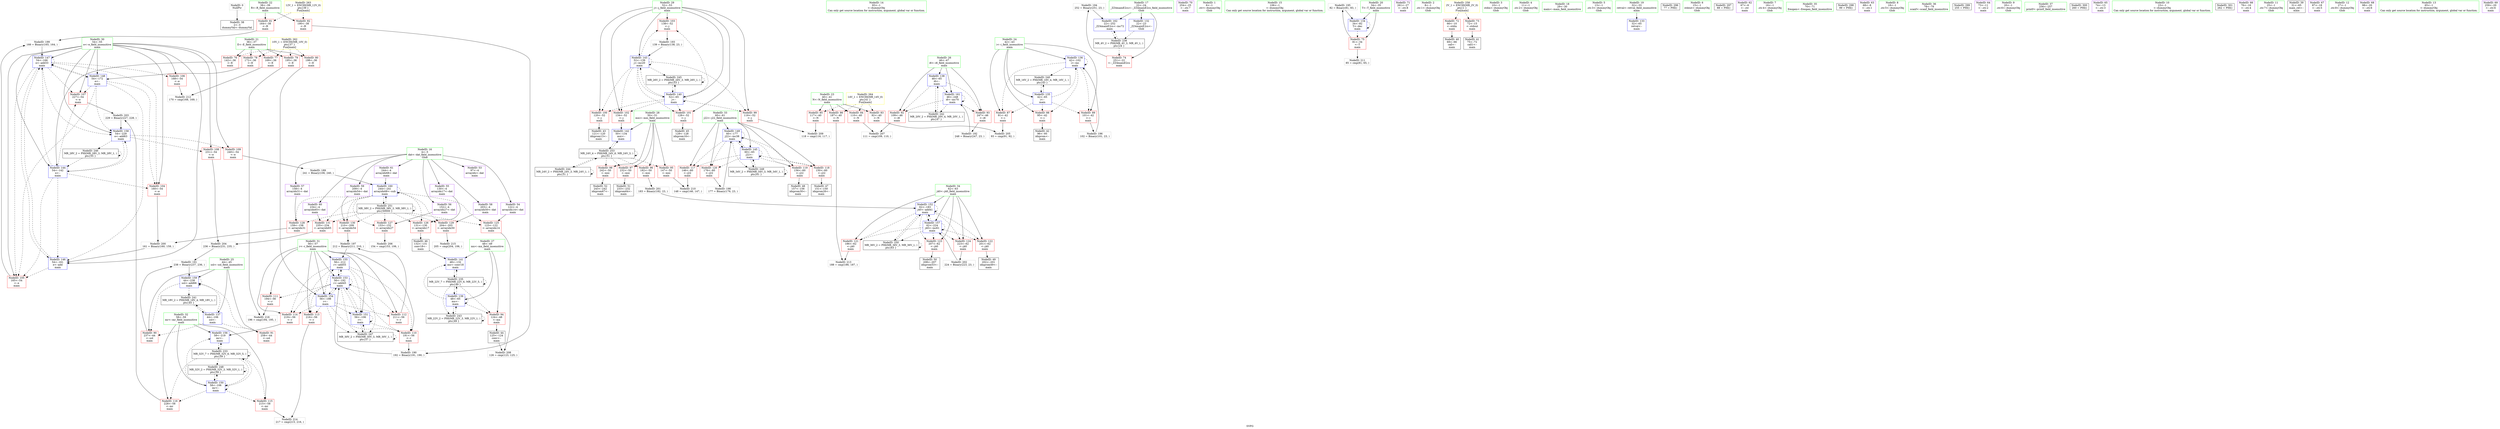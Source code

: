 digraph "SVFG" {
	label="SVFG";

	Node0x557d52752870 [shape=record,color=grey,label="{NodeID: 0\nNullPtr}"];
	Node0x557d52752870 -> Node0x557d52778510[style=solid];
	Node0x557d5279ae10 [shape=record,color=yellow,style=double,label="{NodeID: 263\n12V_1 = ENCHI(MR_12V_0)\npts\{39 \}\nFun[main]}"];
	Node0x557d5279ae10 -> Node0x557d5277b810[style=dashed];
	Node0x557d5279ae10 -> Node0x557d5277b8e0[style=dashed];
	Node0x557d52778df0 [shape=record,color=red,label="{NodeID: 97\n232\<--50\n\<--mxi\nmain\n}"];
	Node0x557d52778df0 -> Node0x557d52779fb0[style=solid];
	Node0x557d52755c10 [shape=record,color=green,label="{NodeID: 14\n83\<--1\n\<--dummyObj\nCan only get source location for instruction, argument, global var or function.}"];
	Node0x557d5277c800 [shape=record,color=grey,label="{NodeID: 194\n252 = Binary(251, 23, )\n}"];
	Node0x557d5277c800 -> Node0x557d52780a30[style=solid];
	Node0x557d52779950 [shape=record,color=red,label="{NodeID: 111\n194\<--56\n\<--r\nmain\n}"];
	Node0x557d52779950 -> Node0x557d52785720[style=solid];
	Node0x557d52757390 [shape=record,color=green,label="{NodeID: 28\n50\<--51\nmxi\<--mxi_field_insensitive\nmain\n}"];
	Node0x557d52757390 -> Node0x557d5277c370[style=solid];
	Node0x557d52757390 -> Node0x557d52778d20[style=solid];
	Node0x557d52757390 -> Node0x557d52778df0[style=solid];
	Node0x557d52757390 -> Node0x557d52778ec0[style=solid];
	Node0x557d52757390 -> Node0x557d5277f9f0[style=solid];
	Node0x557d52784b20 [shape=record,color=grey,label="{NodeID: 208\n126 = cmp(123, 125, )\n}"];
	Node0x557d5277ebf0 [shape=record,color=red,label="{NodeID: 125\n123\<--122\n\<--arrayidx14\nmain\n}"];
	Node0x557d5277ebf0 -> Node0x557d52784b20[style=solid];
	Node0x557d52778840 [shape=record,color=black,label="{NodeID: 42\n96\<--95\nidxprom\<--\nmain\n}"];
	Node0x557d5277f780 [shape=record,color=blue,label="{NodeID: 139\n48\<--65\nmx\<--\nmain\n}"];
	Node0x557d5277f780 -> Node0x557d5277c2a0[style=dashed];
	Node0x557d5277f780 -> Node0x557d5277f780[style=dashed];
	Node0x557d5277f780 -> Node0x557d5277f920[style=dashed];
	Node0x557d5277f780 -> Node0x557d52793080[style=dashed];
	Node0x557d5277f780 -> Node0x557d52795470[style=dashed];
	Node0x557d5277a3c0 [shape=record,color=purple,label="{NodeID: 56\n152\<--4\narrayidx27\<--dat\nmain\n}"];
	Node0x557d5277a3c0 -> Node0x557d5277ed90[style=solid];
	Node0x557d527802e0 [shape=record,color=blue,label="{NodeID: 153\n56\<--192\nr\<--add45\nmain\n}"];
	Node0x557d527802e0 -> Node0x557d52779880[style=dashed];
	Node0x557d527802e0 -> Node0x557d52779950[style=dashed];
	Node0x557d527802e0 -> Node0x557d52779a20[style=dashed];
	Node0x557d527802e0 -> Node0x557d52779af0[style=dashed];
	Node0x557d527802e0 -> Node0x557d52779bc0[style=dashed];
	Node0x557d527802e0 -> Node0x557d52780140[style=dashed];
	Node0x557d527802e0 -> Node0x557d527802e0[style=dashed];
	Node0x557d527802e0 -> Node0x557d527803b0[style=dashed];
	Node0x557d527802e0 -> Node0x557d52780480[style=dashed];
	Node0x557d527802e0 -> Node0x557d52796870[style=dashed];
	Node0x557d5277af20 [shape=record,color=purple,label="{NodeID: 70\n254\<--25\n\<--.str.7\nmain\n}"];
	Node0x557d52797770 [shape=record,color=black,label="{NodeID: 250\nMR_36V_2 = PHI(MR_36V_3, MR_36V_1, )\npts\{63 \}\n}"];
	Node0x557d52797770 -> Node0x557d52780210[style=dashed];
	Node0x557d52797770 -> Node0x557d52797770[style=dashed];
	Node0x557d5277ba80 [shape=record,color=red,label="{NodeID: 84\n110\<--40\n\<--N\nmain\n}"];
	Node0x557d5277ba80 -> Node0x557d527849a0[style=solid];
	Node0x557d52773740 [shape=record,color=green,label="{NodeID: 1\n6\<--1\n.str\<--dummyObj\nGlob }"];
	Node0x557d5279aef0 [shape=record,color=yellow,style=double,label="{NodeID: 264\n14V_1 = ENCHI(MR_14V_0)\npts\{41 \}\nFun[main]}"];
	Node0x557d5279aef0 -> Node0x557d5277b9b0[style=dashed];
	Node0x557d5279aef0 -> Node0x557d5277ba80[style=dashed];
	Node0x557d5279aef0 -> Node0x557d5277bb50[style=dashed];
	Node0x557d5279aef0 -> Node0x557d5277bc20[style=dashed];
	Node0x557d52778ec0 [shape=record,color=red,label="{NodeID: 98\n242\<--50\n\<--mxi\nmain\n}"];
	Node0x557d52778ec0 -> Node0x557d5277a080[style=solid];
	Node0x557d52755ce0 [shape=record,color=green,label="{NodeID: 15\n106\<--1\n\<--dummyObj\nCan only get source location for instruction, argument, global var or function.}"];
	Node0x557d5277c980 [shape=record,color=grey,label="{NodeID: 195\n82 = Binary(81, 83, )\n}"];
	Node0x557d5277c980 -> Node0x557d5277f370[style=solid];
	Node0x557d52779a20 [shape=record,color=red,label="{NodeID: 112\n211\<--56\n\<--r\nmain\n}"];
	Node0x557d52779a20 -> Node0x557d5277cc80[style=solid];
	Node0x557d52757460 [shape=record,color=green,label="{NodeID: 29\n52\<--53\nj\<--j_field_insensitive\nmain\n}"];
	Node0x557d52757460 -> Node0x557d52778f90[style=solid];
	Node0x557d52757460 -> Node0x557d52779060[style=solid];
	Node0x557d52757460 -> Node0x557d52779130[style=solid];
	Node0x557d52757460 -> Node0x557d52779200[style=solid];
	Node0x557d52757460 -> Node0x557d527792d0[style=solid];
	Node0x557d52757460 -> Node0x557d5277f850[style=solid];
	Node0x557d52757460 -> Node0x557d5277fac0[style=solid];
	Node0x557d52784ca0 [shape=record,color=grey,label="{NodeID: 209\n118 = cmp(116, 117, )\n}"];
	Node0x557d5277ecc0 [shape=record,color=red,label="{NodeID: 126\n131\<--130\n\<--arrayidx17\nmain\n}"];
	Node0x557d5277ecc0 -> Node0x557d52778b80[style=solid];
	Node0x557d52778910 [shape=record,color=black,label="{NodeID: 43\n121\<--120\nidxprom13\<--\nmain\n}"];
	Node0x557d5277f850 [shape=record,color=blue,label="{NodeID: 140\n52\<--65\nj\<--\nmain\n}"];
	Node0x557d5277f850 -> Node0x557d52778f90[style=dashed];
	Node0x557d5277f850 -> Node0x557d52779060[style=dashed];
	Node0x557d5277f850 -> Node0x557d52779130[style=dashed];
	Node0x557d5277f850 -> Node0x557d52779200[style=dashed];
	Node0x557d5277f850 -> Node0x557d527792d0[style=dashed];
	Node0x557d5277f850 -> Node0x557d5277f850[style=dashed];
	Node0x557d5277f850 -> Node0x557d5277fac0[style=dashed];
	Node0x557d5277f850 -> Node0x557d52795e70[style=dashed];
	Node0x557d5277a490 [shape=record,color=purple,label="{NodeID: 57\n158\<--4\narrayidx31\<--dat\nmain\n}"];
	Node0x557d5277a490 -> Node0x557d5277ee60[style=solid];
	Node0x557d527803b0 [shape=record,color=blue,label="{NodeID: 154\n56\<--198\nr\<--\nmain\n}"];
	Node0x557d527803b0 -> Node0x557d52779880[style=dashed];
	Node0x557d527803b0 -> Node0x557d52779a20[style=dashed];
	Node0x557d527803b0 -> Node0x557d52779af0[style=dashed];
	Node0x557d527803b0 -> Node0x557d52779bc0[style=dashed];
	Node0x557d527803b0 -> Node0x557d52780140[style=dashed];
	Node0x557d527803b0 -> Node0x557d527802e0[style=dashed];
	Node0x557d527803b0 -> Node0x557d52780480[style=dashed];
	Node0x557d527803b0 -> Node0x557d52796870[style=dashed];
	Node0x557d5277aff0 [shape=record,color=purple,label="{NodeID: 71\n261\<--27\n\<--.str.8\nmain\n}"];
	Node0x557d52797c70 [shape=record,color=black,label="{NodeID: 251\nMR_38V_2 = PHI(MR_38V_3, MR_38V_1, )\npts\{50000 \}\n}"];
	Node0x557d52797c70 -> Node0x557d5277ebf0[style=dashed];
	Node0x557d52797c70 -> Node0x557d5277ecc0[style=dashed];
	Node0x557d52797c70 -> Node0x557d5277ed90[style=dashed];
	Node0x557d52797c70 -> Node0x557d5277ee60[style=dashed];
	Node0x557d52797c70 -> Node0x557d5277ef30[style=dashed];
	Node0x557d52797c70 -> Node0x557d5277f000[style=dashed];
	Node0x557d52797c70 -> Node0x557d5277f0d0[style=dashed];
	Node0x557d52797c70 -> Node0x557d52780890[style=dashed];
	Node0x557d52797c70 -> Node0x557d52797c70[style=dashed];
	Node0x557d5277bb50 [shape=record,color=red,label="{NodeID: 85\n117\<--40\n\<--N\nmain\n}"];
	Node0x557d5277bb50 -> Node0x557d52784ca0[style=solid];
	Node0x557d52756580 [shape=record,color=green,label="{NodeID: 2\n8\<--1\n.str.1\<--dummyObj\nGlob }"];
	Node0x557d52778f90 [shape=record,color=red,label="{NodeID: 99\n116\<--52\n\<--j\nmain\n}"];
	Node0x557d52778f90 -> Node0x557d52784ca0[style=solid];
	Node0x557d52755db0 [shape=record,color=green,label="{NodeID: 16\n4\<--5\ndat\<--dat_field_insensitive\nGlob }"];
	Node0x557d52755db0 -> Node0x557d5277a150[style=solid];
	Node0x557d52755db0 -> Node0x557d5277a220[style=solid];
	Node0x557d52755db0 -> Node0x557d5277a2f0[style=solid];
	Node0x557d52755db0 -> Node0x557d5277a3c0[style=solid];
	Node0x557d52755db0 -> Node0x557d5277a490[style=solid];
	Node0x557d52755db0 -> Node0x557d5277a560[style=solid];
	Node0x557d52755db0 -> Node0x557d5277a630[style=solid];
	Node0x557d52755db0 -> Node0x557d5277a700[style=solid];
	Node0x557d52755db0 -> Node0x557d5277a7d0[style=solid];
	Node0x557d5277cb00 [shape=record,color=grey,label="{NodeID: 196\n102 = Binary(101, 23, )\n}"];
	Node0x557d5277cb00 -> Node0x557d5277f510[style=solid];
	Node0x557d52779af0 [shape=record,color=red,label="{NodeID: 113\n216\<--56\n\<--r\nmain\n}"];
	Node0x557d52779af0 -> Node0x557d52785420[style=solid];
	Node0x557d52757530 [shape=record,color=green,label="{NodeID: 30\n54\<--55\ne\<--e_field_insensitive\nmain\n}"];
	Node0x557d52757530 -> Node0x557d527793a0[style=solid];
	Node0x557d52757530 -> Node0x557d52779470[style=solid];
	Node0x557d52757530 -> Node0x557d52779540[style=solid];
	Node0x557d52757530 -> Node0x557d52779610[style=solid];
	Node0x557d52757530 -> Node0x557d527796e0[style=solid];
	Node0x557d52757530 -> Node0x557d527797b0[style=solid];
	Node0x557d52757530 -> Node0x557d5277fb90[style=solid];
	Node0x557d52757530 -> Node0x557d5277fd30[style=solid];
	Node0x557d52757530 -> Node0x557d5277fe00[style=solid];
	Node0x557d52757530 -> Node0x557d5277fed0[style=solid];
	Node0x557d52757530 -> Node0x557d527806f0[style=solid];
	Node0x557d52784e20 [shape=record,color=grey,label="{NodeID: 210\n148 = cmp(146, 147, )\n}"];
	Node0x557d5277ed90 [shape=record,color=red,label="{NodeID: 127\n153\<--152\n\<--arrayidx27\nmain\n}"];
	Node0x557d5277ed90 -> Node0x557d52784820[style=solid];
	Node0x557d527789e0 [shape=record,color=black,label="{NodeID: 44\n125\<--124\nconv\<--\nmain\n}"];
	Node0x557d527789e0 -> Node0x557d52784b20[style=solid];
	Node0x557d5277f920 [shape=record,color=blue,label="{NodeID: 141\n48\<--132\nmx\<--conv18\nmain\n}"];
	Node0x557d5277f920 -> Node0x557d52793080[style=dashed];
	Node0x557d5277a560 [shape=record,color=purple,label="{NodeID: 58\n203\<--4\narrayidx50\<--dat\nmain\n}"];
	Node0x557d5277a560 -> Node0x557d5277ef30[style=solid];
	Node0x557d52793b70 [shape=record,color=black,label="{NodeID: 238\nMR_4V_2 = PHI(MR_4V_3, MR_4V_1, )\npts\{24 \}\n}"];
	Node0x557d52793b70 -> Node0x557d5277b260[style=dashed];
	Node0x557d52793b70 -> Node0x557d52780a30[style=dashed];
	Node0x557d52780480 [shape=record,color=blue,label="{NodeID: 155\n56\<--212\nr\<--add55\nmain\n}"];
	Node0x557d52780480 -> Node0x557d52779880[style=dashed];
	Node0x557d52780480 -> Node0x557d52779af0[style=dashed];
	Node0x557d52780480 -> Node0x557d52779bc0[style=dashed];
	Node0x557d52780480 -> Node0x557d52780140[style=dashed];
	Node0x557d52780480 -> Node0x557d527802e0[style=dashed];
	Node0x557d52780480 -> Node0x557d52796870[style=dashed];
	Node0x557d5277b0c0 [shape=record,color=red,label="{NodeID: 72\n66\<--10\n\<--stdin\nmain\n}"];
	Node0x557d5277b0c0 -> Node0x557d527786a0[style=solid];
	Node0x557d5277bc20 [shape=record,color=red,label="{NodeID: 86\n187\<--40\n\<--N\nmain\n}"];
	Node0x557d5277bc20 -> Node0x557d527852a0[style=solid];
	Node0x557d527558d0 [shape=record,color=green,label="{NodeID: 3\n10\<--1\nstdin\<--dummyObj\nGlob }"];
	Node0x557d52779060 [shape=record,color=red,label="{NodeID: 100\n120\<--52\n\<--j\nmain\n}"];
	Node0x557d52779060 -> Node0x557d52778910[style=solid];
	Node0x557d52752a50 [shape=record,color=green,label="{NodeID: 17\n22\<--24\n_ZZ4mainE2cs\<--_ZZ4mainE2cs_field_insensitive\nGlob }"];
	Node0x557d52752a50 -> Node0x557d5277b260[style=solid];
	Node0x557d52752a50 -> Node0x557d5277f1a0[style=solid];
	Node0x557d52752a50 -> Node0x557d52780a30[style=solid];
	Node0x557d5277cc80 [shape=record,color=grey,label="{NodeID: 197\n212 = Binary(211, 210, )\n}"];
	Node0x557d5277cc80 -> Node0x557d52780480[style=solid];
	Node0x557d52779bc0 [shape=record,color=red,label="{NodeID: 114\n219\<--56\n\<--r\nmain\n}"];
	Node0x557d52779bc0 -> Node0x557d52780550[style=solid];
	Node0x557d52757600 [shape=record,color=green,label="{NodeID: 31\n56\<--57\nr\<--r_field_insensitive\nmain\n}"];
	Node0x557d52757600 -> Node0x557d52779880[style=solid];
	Node0x557d52757600 -> Node0x557d52779950[style=solid];
	Node0x557d52757600 -> Node0x557d52779a20[style=solid];
	Node0x557d52757600 -> Node0x557d52779af0[style=solid];
	Node0x557d52757600 -> Node0x557d52779bc0[style=solid];
	Node0x557d52757600 -> Node0x557d52780140[style=solid];
	Node0x557d52757600 -> Node0x557d527802e0[style=solid];
	Node0x557d52757600 -> Node0x557d527803b0[style=solid];
	Node0x557d52757600 -> Node0x557d52780480[style=solid];
	Node0x557d52784fa0 [shape=record,color=grey,label="{NodeID: 211\n85 = cmp(81, 65, )\n}"];
	Node0x557d5277ee60 [shape=record,color=red,label="{NodeID: 128\n159\<--158\n\<--arrayidx31\nmain\n}"];
	Node0x557d5277ee60 -> Node0x557d5277d100[style=solid];
	Node0x557d52778ab0 [shape=record,color=black,label="{NodeID: 45\n129\<--128\nidxprom16\<--\nmain\n}"];
	Node0x557d5277f9f0 [shape=record,color=blue,label="{NodeID: 142\n50\<--134\nmxi\<--\nmain\n}"];
	Node0x557d5277f9f0 -> Node0x557d52798670[style=dashed];
	Node0x557d5277a630 [shape=record,color=purple,label="{NodeID: 59\n209\<--4\narrayidx54\<--dat\nmain\n}"];
	Node0x557d5277a630 -> Node0x557d5277f000[style=solid];
	Node0x557d52780550 [shape=record,color=blue,label="{NodeID: 156\n58\<--219\nmr\<--\nmain\n}"];
	Node0x557d52780550 -> Node0x557d52791e70[style=dashed];
	Node0x557d5277b190 [shape=record,color=red,label="{NodeID: 73\n72\<--15\n\<--stdout\nmain\n}"];
	Node0x557d5277b190 -> Node0x557d52778770[style=solid];
	Node0x557d52798670 [shape=record,color=black,label="{NodeID: 253\nMR_24V_4 = PHI(MR_24V_6, MR_24V_3, )\npts\{51 \}\n}"];
	Node0x557d52798670 -> Node0x557d5277c370[style=dashed];
	Node0x557d52798670 -> Node0x557d52778d20[style=dashed];
	Node0x557d52798670 -> Node0x557d52778df0[style=dashed];
	Node0x557d52798670 -> Node0x557d52778ec0[style=dashed];
	Node0x557d52798670 -> Node0x557d5277f9f0[style=dashed];
	Node0x557d52798670 -> Node0x557d52795970[style=dashed];
	Node0x557d52798670 -> Node0x557d52798670[style=dashed];
	Node0x557d5277bcf0 [shape=record,color=red,label="{NodeID: 87\n91\<--42\n\<--i\nmain\n}"];
	Node0x557d5277bcf0 -> Node0x557d527846a0[style=solid];
	Node0x557d52777b60 [shape=record,color=green,label="{NodeID: 4\n11\<--1\n.str.2\<--dummyObj\nGlob }"];
	Node0x557d52779130 [shape=record,color=red,label="{NodeID: 101\n128\<--52\n\<--j\nmain\n}"];
	Node0x557d52779130 -> Node0x557d52778ab0[style=solid];
	Node0x557d52752b20 [shape=record,color=green,label="{NodeID: 18\n29\<--30\nmain\<--main_field_insensitive\n}"];
	Node0x557d5277ce00 [shape=record,color=grey,label="{NodeID: 198\n177 = Binary(176, 23, )\n}"];
	Node0x557d5277ce00 -> Node0x557d5277ffa0[style=solid];
	Node0x557d52779c90 [shape=record,color=red,label="{NodeID: 115\n215\<--58\n\<--mr\nmain\n}"];
	Node0x557d52779c90 -> Node0x557d52785420[style=solid];
	Node0x557d52756ae0 [shape=record,color=green,label="{NodeID: 32\n58\<--59\nmr\<--mr_field_insensitive\nmain\n}"];
	Node0x557d52756ae0 -> Node0x557d52779c90[style=solid];
	Node0x557d52756ae0 -> Node0x557d5277e4a0[style=solid];
	Node0x557d52756ae0 -> Node0x557d52780070[style=solid];
	Node0x557d52756ae0 -> Node0x557d52780550[style=solid];
	Node0x557d52785120 [shape=record,color=grey,label="{NodeID: 212\n170 = cmp(168, 169, )\n}"];
	Node0x557d5277ef30 [shape=record,color=red,label="{NodeID: 129\n204\<--203\n\<--arrayidx50\nmain\n}"];
	Node0x557d5277ef30 -> Node0x557d527855a0[style=solid];
	Node0x557d52778b80 [shape=record,color=black,label="{NodeID: 46\n132\<--131\nconv18\<--\nmain\n}"];
	Node0x557d52778b80 -> Node0x557d5277f920[style=solid];
	Node0x557d5277fac0 [shape=record,color=blue,label="{NodeID: 143\n52\<--139\nj\<--inc20\nmain\n}"];
	Node0x557d5277fac0 -> Node0x557d52778f90[style=dashed];
	Node0x557d5277fac0 -> Node0x557d52779060[style=dashed];
	Node0x557d5277fac0 -> Node0x557d52779130[style=dashed];
	Node0x557d5277fac0 -> Node0x557d52779200[style=dashed];
	Node0x557d5277fac0 -> Node0x557d527792d0[style=dashed];
	Node0x557d5277fac0 -> Node0x557d5277f850[style=dashed];
	Node0x557d5277fac0 -> Node0x557d5277fac0[style=dashed];
	Node0x557d5277fac0 -> Node0x557d52795e70[style=dashed];
	Node0x557d5277a700 [shape=record,color=purple,label="{NodeID: 60\n234\<--4\narrayidx65\<--dat\nmain\n}"];
	Node0x557d5277a700 -> Node0x557d5277f0d0[style=solid];
	Node0x557d52794570 [shape=record,color=black,label="{NodeID: 240\nMR_16V_2 = PHI(MR_16V_4, MR_16V_1, )\npts\{43 \}\n}"];
	Node0x557d52794570 -> Node0x557d5277f440[style=dashed];
	Node0x557d52780620 [shape=record,color=blue,label="{NodeID: 157\n62\<--224\nj40\<--inc61\nmain\n}"];
	Node0x557d52780620 -> Node0x557d5277e8b0[style=dashed];
	Node0x557d52780620 -> Node0x557d5277e980[style=dashed];
	Node0x557d52780620 -> Node0x557d5277ea50[style=dashed];
	Node0x557d52780620 -> Node0x557d5277eb20[style=dashed];
	Node0x557d52780620 -> Node0x557d52780210[style=dashed];
	Node0x557d52780620 -> Node0x557d52780620[style=dashed];
	Node0x557d52780620 -> Node0x557d52797770[style=dashed];
	Node0x557d5277b260 [shape=record,color=red,label="{NodeID: 74\n251\<--22\n\<--_ZZ4mainE2cs\nmain\n}"];
	Node0x557d5277b260 -> Node0x557d5277c800[style=solid];
	Node0x557d5277bdc0 [shape=record,color=red,label="{NodeID: 88\n95\<--42\n\<--i\nmain\n}"];
	Node0x557d5277bdc0 -> Node0x557d52778840[style=solid];
	Node0x557d52777bf0 [shape=record,color=green,label="{NodeID: 5\n13\<--1\n.str.3\<--dummyObj\nGlob }"];
	Node0x557d52779200 [shape=record,color=red,label="{NodeID: 102\n134\<--52\n\<--j\nmain\n}"];
	Node0x557d52779200 -> Node0x557d5277f9f0[style=solid];
	Node0x557d52752c20 [shape=record,color=green,label="{NodeID: 19\n32\<--33\nretval\<--retval_field_insensitive\nmain\n}"];
	Node0x557d52752c20 -> Node0x557d5277f2a0[style=solid];
	Node0x557d5277cf80 [shape=record,color=grey,label="{NodeID: 199\n166 = Binary(165, 164, )\n}"];
	Node0x557d5277cf80 -> Node0x557d5277fe00[style=solid];
	Node0x557d5277e4a0 [shape=record,color=red,label="{NodeID: 116\n228\<--58\n\<--mr\nmain\n}"];
	Node0x557d5277e4a0 -> Node0x557d527843a0[style=solid];
	Node0x557d52756bb0 [shape=record,color=green,label="{NodeID: 33\n60\<--61\nj22\<--j22_field_insensitive\nmain\n}"];
	Node0x557d52756bb0 -> Node0x557d5277e570[style=solid];
	Node0x557d52756bb0 -> Node0x557d5277e640[style=solid];
	Node0x557d52756bb0 -> Node0x557d5277e710[style=solid];
	Node0x557d52756bb0 -> Node0x557d5277e7e0[style=solid];
	Node0x557d52756bb0 -> Node0x557d5277fc60[style=solid];
	Node0x557d52756bb0 -> Node0x557d5277ffa0[style=solid];
	Node0x557d527ab030 [shape=record,color=black,label="{NodeID: 296\n77 = PHI()\n}"];
	Node0x557d527852a0 [shape=record,color=grey,label="{NodeID: 213\n188 = cmp(186, 187, )\n}"];
	Node0x557d5277f000 [shape=record,color=red,label="{NodeID: 130\n210\<--209\n\<--arrayidx54\nmain\n}"];
	Node0x557d5277f000 -> Node0x557d5277cc80[style=solid];
	Node0x557d52778c50 [shape=record,color=black,label="{NodeID: 47\n151\<--150\nidxprom26\<--\nmain\n}"];
	Node0x557d5277fb90 [shape=record,color=blue,label="{NodeID: 144\n54\<--142\ne\<--\nmain\n}"];
	Node0x557d5277fb90 -> Node0x557d527793a0[style=dashed];
	Node0x557d5277fb90 -> Node0x557d52779470[style=dashed];
	Node0x557d5277fb90 -> Node0x557d52779610[style=dashed];
	Node0x557d5277fb90 -> Node0x557d5277fd30[style=dashed];
	Node0x557d5277fb90 -> Node0x557d5277fe00[style=dashed];
	Node0x557d5277fb90 -> Node0x557d527806f0[style=dashed];
	Node0x557d5277a7d0 [shape=record,color=purple,label="{NodeID: 61\n244\<--4\narrayidx68\<--dat\nmain\n}"];
	Node0x557d5277a7d0 -> Node0x557d52780890[style=solid];
	Node0x557d52794a70 [shape=record,color=black,label="{NodeID: 241\nMR_18V_2 = PHI(MR_18V_4, MR_18V_1, )\npts\{45 \}\n}"];
	Node0x557d52794a70 -> Node0x557d5277f5e0[style=dashed];
	Node0x557d527806f0 [shape=record,color=blue,label="{NodeID: 158\n54\<--229\ne\<--add63\nmain\n}"];
	Node0x557d527806f0 -> Node0x557d527796e0[style=dashed];
	Node0x557d527806f0 -> Node0x557d527797b0[style=dashed];
	Node0x557d527806f0 -> Node0x557d5277fb90[style=dashed];
	Node0x557d527806f0 -> Node0x557d52796370[style=dashed];
	Node0x557d5277b330 [shape=record,color=red,label="{NodeID: 75\n81\<--34\n\<--T\nmain\n}"];
	Node0x557d5277b330 -> Node0x557d5277c980[style=solid];
	Node0x557d5277b330 -> Node0x557d52784fa0[style=solid];
	Node0x557d5277be90 [shape=record,color=red,label="{NodeID: 89\n101\<--42\n\<--i\nmain\n}"];
	Node0x557d5277be90 -> Node0x557d5277cb00[style=solid];
	Node0x557d527559f0 [shape=record,color=green,label="{NodeID: 6\n15\<--1\nstdout\<--dummyObj\nGlob }"];
	Node0x557d527792d0 [shape=record,color=red,label="{NodeID: 103\n138\<--52\n\<--j\nmain\n}"];
	Node0x557d527792d0 -> Node0x557d5277c680[style=solid];
	Node0x557d527530d0 [shape=record,color=green,label="{NodeID: 20\n34\<--35\nT\<--T_field_insensitive\nmain\n}"];
	Node0x557d527530d0 -> Node0x557d5277b330[style=solid];
	Node0x557d527530d0 -> Node0x557d5277f370[style=solid];
	Node0x557d5277d100 [shape=record,color=grey,label="{NodeID: 200\n161 = Binary(160, 159, )\n}"];
	Node0x557d5277d100 -> Node0x557d5277fd30[style=solid];
	Node0x557d5277e570 [shape=record,color=red,label="{NodeID: 117\n146\<--60\n\<--j22\nmain\n}"];
	Node0x557d5277e570 -> Node0x557d52784e20[style=solid];
	Node0x557d52756c80 [shape=record,color=green,label="{NodeID: 34\n62\<--63\nj40\<--j40_field_insensitive\nmain\n}"];
	Node0x557d52756c80 -> Node0x557d5277e8b0[style=solid];
	Node0x557d52756c80 -> Node0x557d5277e980[style=solid];
	Node0x557d52756c80 -> Node0x557d5277ea50[style=solid];
	Node0x557d52756c80 -> Node0x557d5277eb20[style=solid];
	Node0x557d52756c80 -> Node0x557d52780210[style=solid];
	Node0x557d52756c80 -> Node0x557d52780620[style=solid];
	Node0x557d527ab5d0 [shape=record,color=black,label="{NodeID: 297\n88 = PHI()\n}"];
	Node0x557d52785420 [shape=record,color=grey,label="{NodeID: 214\n217 = cmp(215, 216, )\n}"];
	Node0x557d5277f0d0 [shape=record,color=red,label="{NodeID: 131\n235\<--234\n\<--arrayidx65\nmain\n}"];
	Node0x557d5277f0d0 -> Node0x557d52784520[style=solid];
	Node0x557d52779d40 [shape=record,color=black,label="{NodeID: 48\n157\<--156\nidxprom30\<--\nmain\n}"];
	Node0x557d5277fc60 [shape=record,color=blue,label="{NodeID: 145\n60\<--65\nj22\<--\nmain\n}"];
	Node0x557d5277fc60 -> Node0x557d5277e570[style=dashed];
	Node0x557d5277fc60 -> Node0x557d5277e640[style=dashed];
	Node0x557d5277fc60 -> Node0x557d5277e710[style=dashed];
	Node0x557d5277fc60 -> Node0x557d5277e7e0[style=dashed];
	Node0x557d5277fc60 -> Node0x557d5277fc60[style=dashed];
	Node0x557d5277fc60 -> Node0x557d5277ffa0[style=dashed];
	Node0x557d5277fc60 -> Node0x557d52797270[style=dashed];
	Node0x557d5277a8a0 [shape=record,color=purple,label="{NodeID: 62\n67\<--6\n\<--.str\nmain\n}"];
	Node0x557d52794f70 [shape=record,color=black,label="{NodeID: 242\nMR_20V_2 = PHI(MR_20V_4, MR_20V_1, )\npts\{47 \}\n}"];
	Node0x557d52794f70 -> Node0x557d5277f6b0[style=dashed];
	Node0x557d527807c0 [shape=record,color=blue,label="{NodeID: 159\n44\<--238\nsol\<--add66\nmain\n}"];
	Node0x557d527807c0 -> Node0x557d5277bf60[style=dashed];
	Node0x557d527807c0 -> Node0x557d5277c030[style=dashed];
	Node0x557d527807c0 -> Node0x557d527807c0[style=dashed];
	Node0x557d527807c0 -> Node0x557d52794a70[style=dashed];
	Node0x557d5277b400 [shape=record,color=red,label="{NodeID: 76\n142\<--36\n\<--E\nmain\n}"];
	Node0x557d5277b400 -> Node0x557d5277fb90[style=solid];
	Node0x557d5277bf60 [shape=record,color=red,label="{NodeID: 90\n237\<--44\n\<--sol\nmain\n}"];
	Node0x557d5277bf60 -> Node0x557d52782190[style=solid];
	Node0x557d52755a80 [shape=record,color=green,label="{NodeID: 7\n16\<--1\n.str.4\<--dummyObj\nGlob }"];
	Node0x557d527793a0 [shape=record,color=red,label="{NodeID: 104\n160\<--54\n\<--e\nmain\n}"];
	Node0x557d527793a0 -> Node0x557d5277d100[style=solid];
	Node0x557d527531a0 [shape=record,color=green,label="{NodeID: 21\n36\<--37\nE\<--E_field_insensitive\nmain\n}"];
	Node0x557d527531a0 -> Node0x557d5277b400[style=solid];
	Node0x557d527531a0 -> Node0x557d5277b4d0[style=solid];
	Node0x557d527531a0 -> Node0x557d5277b5a0[style=solid];
	Node0x557d527531a0 -> Node0x557d5277b670[style=solid];
	Node0x557d527531a0 -> Node0x557d5277b740[style=solid];
	Node0x557d5277d280 [shape=record,color=grey,label="{NodeID: 201\n183 = Binary(182, 23, )\n}"];
	Node0x557d5277d280 -> Node0x557d52780210[style=solid];
	Node0x557d5277e640 [shape=record,color=red,label="{NodeID: 118\n150\<--60\n\<--j22\nmain\n}"];
	Node0x557d5277e640 -> Node0x557d52778c50[style=solid];
	Node0x557d52756d50 [shape=record,color=green,label="{NodeID: 35\n70\<--71\nfreopen\<--freopen_field_insensitive\n}"];
	Node0x557d527ab6d0 [shape=record,color=black,label="{NodeID: 298\n99 = PHI()\n}"];
	Node0x557d527855a0 [shape=record,color=grey,label="{NodeID: 215\n205 = cmp(204, 106, )\n}"];
	Node0x557d5277f1a0 [shape=record,color=blue,label="{NodeID: 132\n22\<--23\n_ZZ4mainE2cs\<--\nGlob }"];
	Node0x557d5277f1a0 -> Node0x557d52793b70[style=dashed];
	Node0x557d52779e10 [shape=record,color=black,label="{NodeID: 49\n202\<--201\nidxprom49\<--\nmain\n}"];
	Node0x557d5277fd30 [shape=record,color=blue,label="{NodeID: 146\n54\<--161\ne\<--add\nmain\n}"];
	Node0x557d5277fd30 -> Node0x557d52779470[style=dashed];
	Node0x557d5277fd30 -> Node0x557d5277fe00[style=dashed];
	Node0x557d5277a970 [shape=record,color=purple,label="{NodeID: 63\n68\<--8\n\<--.str.1\nmain\n}"];
	Node0x557d52795470 [shape=record,color=black,label="{NodeID: 243\nMR_22V_2 = PHI(MR_22V_3, MR_22V_1, )\npts\{49 \}\n}"];
	Node0x557d52795470 -> Node0x557d5277f780[style=dashed];
	Node0x557d52795470 -> Node0x557d52795470[style=dashed];
	Node0x557d52780890 [shape=record,color=blue,label="{NodeID: 160\n244\<--241\narrayidx68\<--sub\nmain\n}"];
	Node0x557d52780890 -> Node0x557d5277ebf0[style=dashed];
	Node0x557d52780890 -> Node0x557d5277ecc0[style=dashed];
	Node0x557d52780890 -> Node0x557d5277ed90[style=dashed];
	Node0x557d52780890 -> Node0x557d5277ee60[style=dashed];
	Node0x557d52780890 -> Node0x557d5277ef30[style=dashed];
	Node0x557d52780890 -> Node0x557d5277f000[style=dashed];
	Node0x557d52780890 -> Node0x557d5277f0d0[style=dashed];
	Node0x557d52780890 -> Node0x557d52780890[style=dashed];
	Node0x557d52780890 -> Node0x557d52797c70[style=dashed];
	Node0x557d5277b4d0 [shape=record,color=red,label="{NodeID: 77\n169\<--36\n\<--E\nmain\n}"];
	Node0x557d5277b4d0 -> Node0x557d52785120[style=solid];
	Node0x557d5277c030 [shape=record,color=red,label="{NodeID: 91\n258\<--44\n\<--sol\nmain\n}"];
	Node0x557d52756310 [shape=record,color=green,label="{NodeID: 8\n18\<--1\n.str.5\<--dummyObj\nGlob }"];
	Node0x557d52779470 [shape=record,color=red,label="{NodeID: 105\n165\<--54\n\<--e\nmain\n}"];
	Node0x557d52779470 -> Node0x557d5277cf80[style=solid];
	Node0x557d52753270 [shape=record,color=green,label="{NodeID: 22\n38\<--39\nR\<--R_field_insensitive\nmain\n}"];
	Node0x557d52753270 -> Node0x557d5277b810[style=solid];
	Node0x557d52753270 -> Node0x557d5277b8e0[style=solid];
	Node0x557d52784260 [shape=record,color=grey,label="{NodeID: 202\n224 = Binary(223, 23, )\n}"];
	Node0x557d52784260 -> Node0x557d52780620[style=solid];
	Node0x557d5277e710 [shape=record,color=red,label="{NodeID: 119\n156\<--60\n\<--j22\nmain\n}"];
	Node0x557d5277e710 -> Node0x557d52779d40[style=solid];
	Node0x557d52756e50 [shape=record,color=green,label="{NodeID: 36\n78\<--79\nscanf\<--scanf_field_insensitive\n}"];
	Node0x557d527ab7d0 [shape=record,color=black,label="{NodeID: 299\n255 = PHI()\n}"];
	Node0x557d52785720 [shape=record,color=grey,label="{NodeID: 216\n196 = cmp(194, 195, )\n}"];
	Node0x557d5277f2a0 [shape=record,color=blue,label="{NodeID: 133\n32\<--65\nretval\<--\nmain\n}"];
	Node0x557d52779ee0 [shape=record,color=black,label="{NodeID: 50\n208\<--207\nidxprom53\<--\nmain\n}"];
	Node0x557d5277fe00 [shape=record,color=blue,label="{NodeID: 147\n54\<--166\ne\<--add33\nmain\n}"];
	Node0x557d5277fe00 -> Node0x557d527793a0[style=dashed];
	Node0x557d5277fe00 -> Node0x557d52779470[style=dashed];
	Node0x557d5277fe00 -> Node0x557d52779540[style=dashed];
	Node0x557d5277fe00 -> Node0x557d52779610[style=dashed];
	Node0x557d5277fe00 -> Node0x557d5277fd30[style=dashed];
	Node0x557d5277fe00 -> Node0x557d5277fe00[style=dashed];
	Node0x557d5277fe00 -> Node0x557d5277fed0[style=dashed];
	Node0x557d5277fe00 -> Node0x557d527806f0[style=dashed];
	Node0x557d5277aa40 [shape=record,color=purple,label="{NodeID: 64\n73\<--11\n\<--.str.2\nmain\n}"];
	Node0x557d52795970 [shape=record,color=black,label="{NodeID: 244\nMR_24V_2 = PHI(MR_24V_3, MR_24V_1, )\npts\{51 \}\n}"];
	Node0x557d52795970 -> Node0x557d52795970[style=dashed];
	Node0x557d52795970 -> Node0x557d52798670[style=dashed];
	Node0x557d52780960 [shape=record,color=blue,label="{NodeID: 161\n46\<--248\ni6\<--inc70\nmain\n}"];
	Node0x557d52780960 -> Node0x557d5277c100[style=dashed];
	Node0x557d52780960 -> Node0x557d5277c1d0[style=dashed];
	Node0x557d52780960 -> Node0x557d52780960[style=dashed];
	Node0x557d52780960 -> Node0x557d52794f70[style=dashed];
	Node0x557d5277b5a0 [shape=record,color=red,label="{NodeID: 78\n172\<--36\n\<--E\nmain\n}"];
	Node0x557d5277b5a0 -> Node0x557d5277fed0[style=solid];
	Node0x557d52799f70 [shape=record,color=yellow,style=double,label="{NodeID: 258\n2V_1 = ENCHI(MR_2V_0)\npts\{1 \}\nFun[main]}"];
	Node0x557d52799f70 -> Node0x557d5277b0c0[style=dashed];
	Node0x557d52799f70 -> Node0x557d5277b190[style=dashed];
	Node0x557d5277c100 [shape=record,color=red,label="{NodeID: 92\n109\<--46\n\<--i6\nmain\n}"];
	Node0x557d5277c100 -> Node0x557d527849a0[style=solid];
	Node0x557d527563a0 [shape=record,color=green,label="{NodeID: 9\n20\<--1\n.str.6\<--dummyObj\nGlob }"];
	Node0x557d52781e90 [shape=record,color=grey,label="{NodeID: 189\n241 = Binary(106, 240, )\n}"];
	Node0x557d52781e90 -> Node0x557d52780890[style=solid];
	Node0x557d52779540 [shape=record,color=red,label="{NodeID: 106\n168\<--54\n\<--e\nmain\n}"];
	Node0x557d52779540 -> Node0x557d52785120[style=solid];
	Node0x557d52753340 [shape=record,color=green,label="{NodeID: 23\n40\<--41\nN\<--N_field_insensitive\nmain\n}"];
	Node0x557d52753340 -> Node0x557d5277b9b0[style=solid];
	Node0x557d52753340 -> Node0x557d5277ba80[style=solid];
	Node0x557d52753340 -> Node0x557d5277bb50[style=solid];
	Node0x557d52753340 -> Node0x557d5277bc20[style=solid];
	Node0x557d527843a0 [shape=record,color=grey,label="{NodeID: 203\n229 = Binary(227, 228, )\n}"];
	Node0x557d527843a0 -> Node0x557d527806f0[style=solid];
	Node0x557d5277e7e0 [shape=record,color=red,label="{NodeID: 120\n176\<--60\n\<--j22\nmain\n}"];
	Node0x557d5277e7e0 -> Node0x557d5277ce00[style=solid];
	Node0x557d52778480 [shape=record,color=green,label="{NodeID: 37\n256\<--257\nprintf\<--printf_field_insensitive\n}"];
	Node0x557d527ab8d0 [shape=record,color=black,label="{NodeID: 300\n260 = PHI()\n}"];
	Node0x557d5277f370 [shape=record,color=blue,label="{NodeID: 134\n34\<--82\nT\<--dec\nmain\n}"];
	Node0x557d5277f370 -> Node0x557d5277b330[style=dashed];
	Node0x557d5277f370 -> Node0x557d5277f370[style=dashed];
	Node0x557d52779fb0 [shape=record,color=black,label="{NodeID: 51\n233\<--232\nidxprom64\<--\nmain\n}"];
	Node0x557d5277fed0 [shape=record,color=blue,label="{NodeID: 148\n54\<--172\ne\<--\nmain\n}"];
	Node0x557d5277fed0 -> Node0x557d527793a0[style=dashed];
	Node0x557d5277fed0 -> Node0x557d52779470[style=dashed];
	Node0x557d5277fed0 -> Node0x557d52779610[style=dashed];
	Node0x557d5277fed0 -> Node0x557d5277fd30[style=dashed];
	Node0x557d5277fed0 -> Node0x557d5277fe00[style=dashed];
	Node0x557d5277fed0 -> Node0x557d527806f0[style=dashed];
	Node0x557d5277ab10 [shape=record,color=purple,label="{NodeID: 65\n74\<--13\n\<--.str.3\nmain\n}"];
	Node0x557d52795e70 [shape=record,color=black,label="{NodeID: 245\nMR_26V_2 = PHI(MR_26V_3, MR_26V_1, )\npts\{53 \}\n}"];
	Node0x557d52795e70 -> Node0x557d5277f850[style=dashed];
	Node0x557d52795e70 -> Node0x557d52795e70[style=dashed];
	Node0x557d52780a30 [shape=record,color=blue,label="{NodeID: 162\n22\<--252\n_ZZ4mainE2cs\<--inc72\nmain\n}"];
	Node0x557d52780a30 -> Node0x557d52793b70[style=dashed];
	Node0x557d5277b670 [shape=record,color=red,label="{NodeID: 79\n195\<--36\n\<--E\nmain\n}"];
	Node0x557d5277b670 -> Node0x557d52785720[style=solid];
	Node0x557d5277c1d0 [shape=record,color=red,label="{NodeID: 93\n247\<--46\n\<--i6\nmain\n}"];
	Node0x557d5277c1d0 -> Node0x557d5277c500[style=solid];
	Node0x557d52756430 [shape=record,color=green,label="{NodeID: 10\n23\<--1\n\<--dummyObj\nCan only get source location for instruction, argument, global var or function.}"];
	Node0x557d52782010 [shape=record,color=grey,label="{NodeID: 190\n192 = Binary(191, 190, )\n}"];
	Node0x557d52782010 -> Node0x557d527802e0[style=solid];
	Node0x557d52779610 [shape=record,color=red,label="{NodeID: 107\n227\<--54\n\<--e\nmain\n}"];
	Node0x557d52779610 -> Node0x557d527843a0[style=solid];
	Node0x557d52752d50 [shape=record,color=green,label="{NodeID: 24\n42\<--43\ni\<--i_field_insensitive\nmain\n}"];
	Node0x557d52752d50 -> Node0x557d5277bcf0[style=solid];
	Node0x557d52752d50 -> Node0x557d5277bdc0[style=solid];
	Node0x557d52752d50 -> Node0x557d5277be90[style=solid];
	Node0x557d52752d50 -> Node0x557d5277f440[style=solid];
	Node0x557d52752d50 -> Node0x557d5277f510[style=solid];
	Node0x557d52784520 [shape=record,color=grey,label="{NodeID: 204\n236 = Binary(231, 235, )\n}"];
	Node0x557d52784520 -> Node0x557d52782190[style=solid];
	Node0x557d5277e8b0 [shape=record,color=red,label="{NodeID: 121\n186\<--62\n\<--j40\nmain\n}"];
	Node0x557d5277e8b0 -> Node0x557d527852a0[style=solid];
	Node0x557d52778510 [shape=record,color=black,label="{NodeID: 38\n2\<--3\ndummyVal\<--dummyVal\n}"];
	Node0x557d527ab9d0 [shape=record,color=black,label="{NodeID: 301\n262 = PHI()\n}"];
	Node0x557d5277f440 [shape=record,color=blue,label="{NodeID: 135\n42\<--65\ni\<--\nmain\n}"];
	Node0x557d5277f440 -> Node0x557d5277bcf0[style=dashed];
	Node0x557d5277f440 -> Node0x557d5277bdc0[style=dashed];
	Node0x557d5277f440 -> Node0x557d5277be90[style=dashed];
	Node0x557d5277f440 -> Node0x557d5277f510[style=dashed];
	Node0x557d5277f440 -> Node0x557d52794570[style=dashed];
	Node0x557d5277a080 [shape=record,color=black,label="{NodeID: 52\n243\<--242\nidxprom67\<--\nmain\n}"];
	Node0x557d5277ffa0 [shape=record,color=blue,label="{NodeID: 149\n60\<--177\nj22\<--inc38\nmain\n}"];
	Node0x557d5277ffa0 -> Node0x557d5277e570[style=dashed];
	Node0x557d5277ffa0 -> Node0x557d5277e640[style=dashed];
	Node0x557d5277ffa0 -> Node0x557d5277e710[style=dashed];
	Node0x557d5277ffa0 -> Node0x557d5277e7e0[style=dashed];
	Node0x557d5277ffa0 -> Node0x557d5277fc60[style=dashed];
	Node0x557d5277ffa0 -> Node0x557d5277ffa0[style=dashed];
	Node0x557d5277ffa0 -> Node0x557d52797270[style=dashed];
	Node0x557d5277abe0 [shape=record,color=purple,label="{NodeID: 66\n76\<--16\n\<--.str.4\nmain\n}"];
	Node0x557d52796370 [shape=record,color=black,label="{NodeID: 246\nMR_28V_2 = PHI(MR_28V_3, MR_28V_1, )\npts\{55 \}\n}"];
	Node0x557d52796370 -> Node0x557d5277fb90[style=dashed];
	Node0x557d52796370 -> Node0x557d52796370[style=dashed];
	Node0x557d5277b740 [shape=record,color=red,label="{NodeID: 80\n198\<--36\n\<--E\nmain\n}"];
	Node0x557d5277b740 -> Node0x557d527803b0[style=solid];
	Node0x557d5277c2a0 [shape=record,color=red,label="{NodeID: 94\n124\<--48\n\<--mx\nmain\n}"];
	Node0x557d5277c2a0 -> Node0x557d527789e0[style=solid];
	Node0x557d52777ea0 [shape=record,color=green,label="{NodeID: 11\n25\<--1\n.str.7\<--dummyObj\nGlob }"];
	Node0x557d52782190 [shape=record,color=grey,label="{NodeID: 191\n238 = Binary(237, 236, )\n}"];
	Node0x557d52782190 -> Node0x557d527807c0[style=solid];
	Node0x557d527796e0 [shape=record,color=red,label="{NodeID: 108\n231\<--54\n\<--e\nmain\n}"];
	Node0x557d527796e0 -> Node0x557d52784520[style=solid];
	Node0x557d52752e20 [shape=record,color=green,label="{NodeID: 25\n44\<--45\nsol\<--sol_field_insensitive\nmain\n}"];
	Node0x557d52752e20 -> Node0x557d5277bf60[style=solid];
	Node0x557d52752e20 -> Node0x557d5277c030[style=solid];
	Node0x557d52752e20 -> Node0x557d5277f5e0[style=solid];
	Node0x557d52752e20 -> Node0x557d527807c0[style=solid];
	Node0x557d527846a0 [shape=record,color=grey,label="{NodeID: 205\n93 = cmp(91, 92, )\n}"];
	Node0x557d5277e980 [shape=record,color=red,label="{NodeID: 122\n201\<--62\n\<--j40\nmain\n}"];
	Node0x557d5277e980 -> Node0x557d52779e10[style=solid];
	Node0x557d527785d0 [shape=record,color=black,label="{NodeID: 39\n31\<--65\nmain_ret\<--\nmain\n}"];
	Node0x557d5277f510 [shape=record,color=blue,label="{NodeID: 136\n42\<--102\ni\<--inc\nmain\n}"];
	Node0x557d5277f510 -> Node0x557d5277bcf0[style=dashed];
	Node0x557d5277f510 -> Node0x557d5277bdc0[style=dashed];
	Node0x557d5277f510 -> Node0x557d5277be90[style=dashed];
	Node0x557d5277f510 -> Node0x557d5277f510[style=dashed];
	Node0x557d5277f510 -> Node0x557d52794570[style=dashed];
	Node0x557d5277a150 [shape=record,color=purple,label="{NodeID: 53\n97\<--4\narrayidx\<--dat\nmain\n}"];
	Node0x557d52791e70 [shape=record,color=black,label="{NodeID: 233\nMR_32V_7 = PHI(MR_32V_6, MR_32V_5, )\npts\{59 \}\n}"];
	Node0x557d52791e70 -> Node0x557d52779c90[style=dashed];
	Node0x557d52791e70 -> Node0x557d5277e4a0[style=dashed];
	Node0x557d52791e70 -> Node0x557d52780070[style=dashed];
	Node0x557d52791e70 -> Node0x557d52780550[style=dashed];
	Node0x557d52791e70 -> Node0x557d52791e70[style=dashed];
	Node0x557d52791e70 -> Node0x557d52796d70[style=dashed];
	Node0x557d52780070 [shape=record,color=blue,label="{NodeID: 150\n58\<--106\nmr\<--\nmain\n}"];
	Node0x557d52780070 -> Node0x557d52779c90[style=dashed];
	Node0x557d52780070 -> Node0x557d5277e4a0[style=dashed];
	Node0x557d52780070 -> Node0x557d52780070[style=dashed];
	Node0x557d52780070 -> Node0x557d52780550[style=dashed];
	Node0x557d52780070 -> Node0x557d52791e70[style=dashed];
	Node0x557d52780070 -> Node0x557d52796d70[style=dashed];
	Node0x557d5277acb0 [shape=record,color=purple,label="{NodeID: 67\n87\<--18\n\<--.str.5\nmain\n}"];
	Node0x557d52796870 [shape=record,color=black,label="{NodeID: 247\nMR_30V_2 = PHI(MR_30V_3, MR_30V_1, )\npts\{57 \}\n}"];
	Node0x557d52796870 -> Node0x557d52780140[style=dashed];
	Node0x557d52796870 -> Node0x557d52796870[style=dashed];
	Node0x557d5277b810 [shape=record,color=red,label="{NodeID: 81\n164\<--38\n\<--R\nmain\n}"];
	Node0x557d5277b810 -> Node0x557d5277cf80[style=solid];
	Node0x557d5277c370 [shape=record,color=red,label="{NodeID: 95\n147\<--50\n\<--mxi\nmain\n}"];
	Node0x557d5277c370 -> Node0x557d52784e20[style=solid];
	Node0x557d52777f70 [shape=record,color=green,label="{NodeID: 12\n27\<--1\n.str.8\<--dummyObj\nGlob }"];
	Node0x557d5277c500 [shape=record,color=grey,label="{NodeID: 192\n248 = Binary(247, 23, )\n}"];
	Node0x557d5277c500 -> Node0x557d52780960[style=solid];
	Node0x557d527797b0 [shape=record,color=red,label="{NodeID: 109\n240\<--54\n\<--e\nmain\n}"];
	Node0x557d527797b0 -> Node0x557d52781e90[style=solid];
	Node0x557d52752ef0 [shape=record,color=green,label="{NodeID: 26\n46\<--47\ni6\<--i6_field_insensitive\nmain\n}"];
	Node0x557d52752ef0 -> Node0x557d5277c100[style=solid];
	Node0x557d52752ef0 -> Node0x557d5277c1d0[style=solid];
	Node0x557d52752ef0 -> Node0x557d5277f6b0[style=solid];
	Node0x557d52752ef0 -> Node0x557d52780960[style=solid];
	Node0x557d52784820 [shape=record,color=grey,label="{NodeID: 206\n154 = cmp(153, 106, )\n}"];
	Node0x557d5277ea50 [shape=record,color=red,label="{NodeID: 123\n207\<--62\n\<--j40\nmain\n}"];
	Node0x557d5277ea50 -> Node0x557d52779ee0[style=solid];
	Node0x557d527786a0 [shape=record,color=black,label="{NodeID: 40\n69\<--66\ncall\<--\nmain\n}"];
	Node0x557d5277f5e0 [shape=record,color=blue,label="{NodeID: 137\n44\<--106\nsol\<--\nmain\n}"];
	Node0x557d5277f5e0 -> Node0x557d5277bf60[style=dashed];
	Node0x557d5277f5e0 -> Node0x557d5277c030[style=dashed];
	Node0x557d5277f5e0 -> Node0x557d527807c0[style=dashed];
	Node0x557d5277f5e0 -> Node0x557d52794a70[style=dashed];
	Node0x557d5277a220 [shape=record,color=purple,label="{NodeID: 54\n122\<--4\narrayidx14\<--dat\nmain\n}"];
	Node0x557d5277a220 -> Node0x557d5277ebf0[style=solid];
	Node0x557d52780140 [shape=record,color=blue,label="{NodeID: 151\n56\<--106\nr\<--\nmain\n}"];
	Node0x557d52780140 -> Node0x557d52779880[style=dashed];
	Node0x557d52780140 -> Node0x557d52780140[style=dashed];
	Node0x557d52780140 -> Node0x557d527802e0[style=dashed];
	Node0x557d52780140 -> Node0x557d52796870[style=dashed];
	Node0x557d5277ad80 [shape=record,color=purple,label="{NodeID: 68\n98\<--20\n\<--.str.6\nmain\n}"];
	Node0x557d52796d70 [shape=record,color=black,label="{NodeID: 248\nMR_32V_2 = PHI(MR_32V_3, MR_32V_1, )\npts\{59 \}\n}"];
	Node0x557d52796d70 -> Node0x557d52780070[style=dashed];
	Node0x557d52796d70 -> Node0x557d52796d70[style=dashed];
	Node0x557d5277b8e0 [shape=record,color=red,label="{NodeID: 82\n190\<--38\n\<--R\nmain\n}"];
	Node0x557d5277b8e0 -> Node0x557d52782010[style=solid];
	Node0x557d5279ad30 [shape=record,color=yellow,style=double,label="{NodeID: 262\n10V_1 = ENCHI(MR_10V_0)\npts\{37 \}\nFun[main]}"];
	Node0x557d5279ad30 -> Node0x557d5277b400[style=dashed];
	Node0x557d5279ad30 -> Node0x557d5277b4d0[style=dashed];
	Node0x557d5279ad30 -> Node0x557d5277b5a0[style=dashed];
	Node0x557d5279ad30 -> Node0x557d5277b670[style=dashed];
	Node0x557d5279ad30 -> Node0x557d5277b740[style=dashed];
	Node0x557d52778d20 [shape=record,color=red,label="{NodeID: 96\n182\<--50\n\<--mxi\nmain\n}"];
	Node0x557d52778d20 -> Node0x557d5277d280[style=solid];
	Node0x557d52778040 [shape=record,color=green,label="{NodeID: 13\n65\<--1\n\<--dummyObj\nCan only get source location for instruction, argument, global var or function.}"];
	Node0x557d5277c680 [shape=record,color=grey,label="{NodeID: 193\n139 = Binary(138, 23, )\n}"];
	Node0x557d5277c680 -> Node0x557d5277fac0[style=solid];
	Node0x557d52779880 [shape=record,color=red,label="{NodeID: 110\n191\<--56\n\<--r\nmain\n}"];
	Node0x557d52779880 -> Node0x557d52782010[style=solid];
	Node0x557d52752fc0 [shape=record,color=green,label="{NodeID: 27\n48\<--49\nmx\<--mx_field_insensitive\nmain\n}"];
	Node0x557d52752fc0 -> Node0x557d5277c2a0[style=solid];
	Node0x557d52752fc0 -> Node0x557d5277f780[style=solid];
	Node0x557d52752fc0 -> Node0x557d5277f920[style=solid];
	Node0x557d527849a0 [shape=record,color=grey,label="{NodeID: 207\n111 = cmp(109, 110, )\n}"];
	Node0x557d5277eb20 [shape=record,color=red,label="{NodeID: 124\n223\<--62\n\<--j40\nmain\n}"];
	Node0x557d5277eb20 -> Node0x557d52784260[style=solid];
	Node0x557d52778770 [shape=record,color=black,label="{NodeID: 41\n75\<--72\ncall1\<--\nmain\n}"];
	Node0x557d5277f6b0 [shape=record,color=blue,label="{NodeID: 138\n46\<--65\ni6\<--\nmain\n}"];
	Node0x557d5277f6b0 -> Node0x557d5277c100[style=dashed];
	Node0x557d5277f6b0 -> Node0x557d5277c1d0[style=dashed];
	Node0x557d5277f6b0 -> Node0x557d52780960[style=dashed];
	Node0x557d5277f6b0 -> Node0x557d52794f70[style=dashed];
	Node0x557d5277a2f0 [shape=record,color=purple,label="{NodeID: 55\n130\<--4\narrayidx17\<--dat\nmain\n}"];
	Node0x557d5277a2f0 -> Node0x557d5277ecc0[style=solid];
	Node0x557d52793080 [shape=record,color=black,label="{NodeID: 235\nMR_22V_7 = PHI(MR_22V_6, MR_22V_5, )\npts\{49 \}\n}"];
	Node0x557d52793080 -> Node0x557d5277c2a0[style=dashed];
	Node0x557d52793080 -> Node0x557d5277f780[style=dashed];
	Node0x557d52793080 -> Node0x557d5277f920[style=dashed];
	Node0x557d52793080 -> Node0x557d52793080[style=dashed];
	Node0x557d52793080 -> Node0x557d52795470[style=dashed];
	Node0x557d52780210 [shape=record,color=blue,label="{NodeID: 152\n62\<--183\nj40\<--add41\nmain\n}"];
	Node0x557d52780210 -> Node0x557d5277e8b0[style=dashed];
	Node0x557d52780210 -> Node0x557d5277e980[style=dashed];
	Node0x557d52780210 -> Node0x557d5277ea50[style=dashed];
	Node0x557d52780210 -> Node0x557d5277eb20[style=dashed];
	Node0x557d52780210 -> Node0x557d52780210[style=dashed];
	Node0x557d52780210 -> Node0x557d52780620[style=dashed];
	Node0x557d52780210 -> Node0x557d52797770[style=dashed];
	Node0x557d5277ae50 [shape=record,color=purple,label="{NodeID: 69\n259\<--20\n\<--.str.6\nmain\n}"];
	Node0x557d52797270 [shape=record,color=black,label="{NodeID: 249\nMR_34V_2 = PHI(MR_34V_3, MR_34V_1, )\npts\{61 \}\n}"];
	Node0x557d52797270 -> Node0x557d5277fc60[style=dashed];
	Node0x557d52797270 -> Node0x557d52797270[style=dashed];
	Node0x557d5277b9b0 [shape=record,color=red,label="{NodeID: 83\n92\<--40\n\<--N\nmain\n}"];
	Node0x557d5277b9b0 -> Node0x557d527846a0[style=solid];
}
